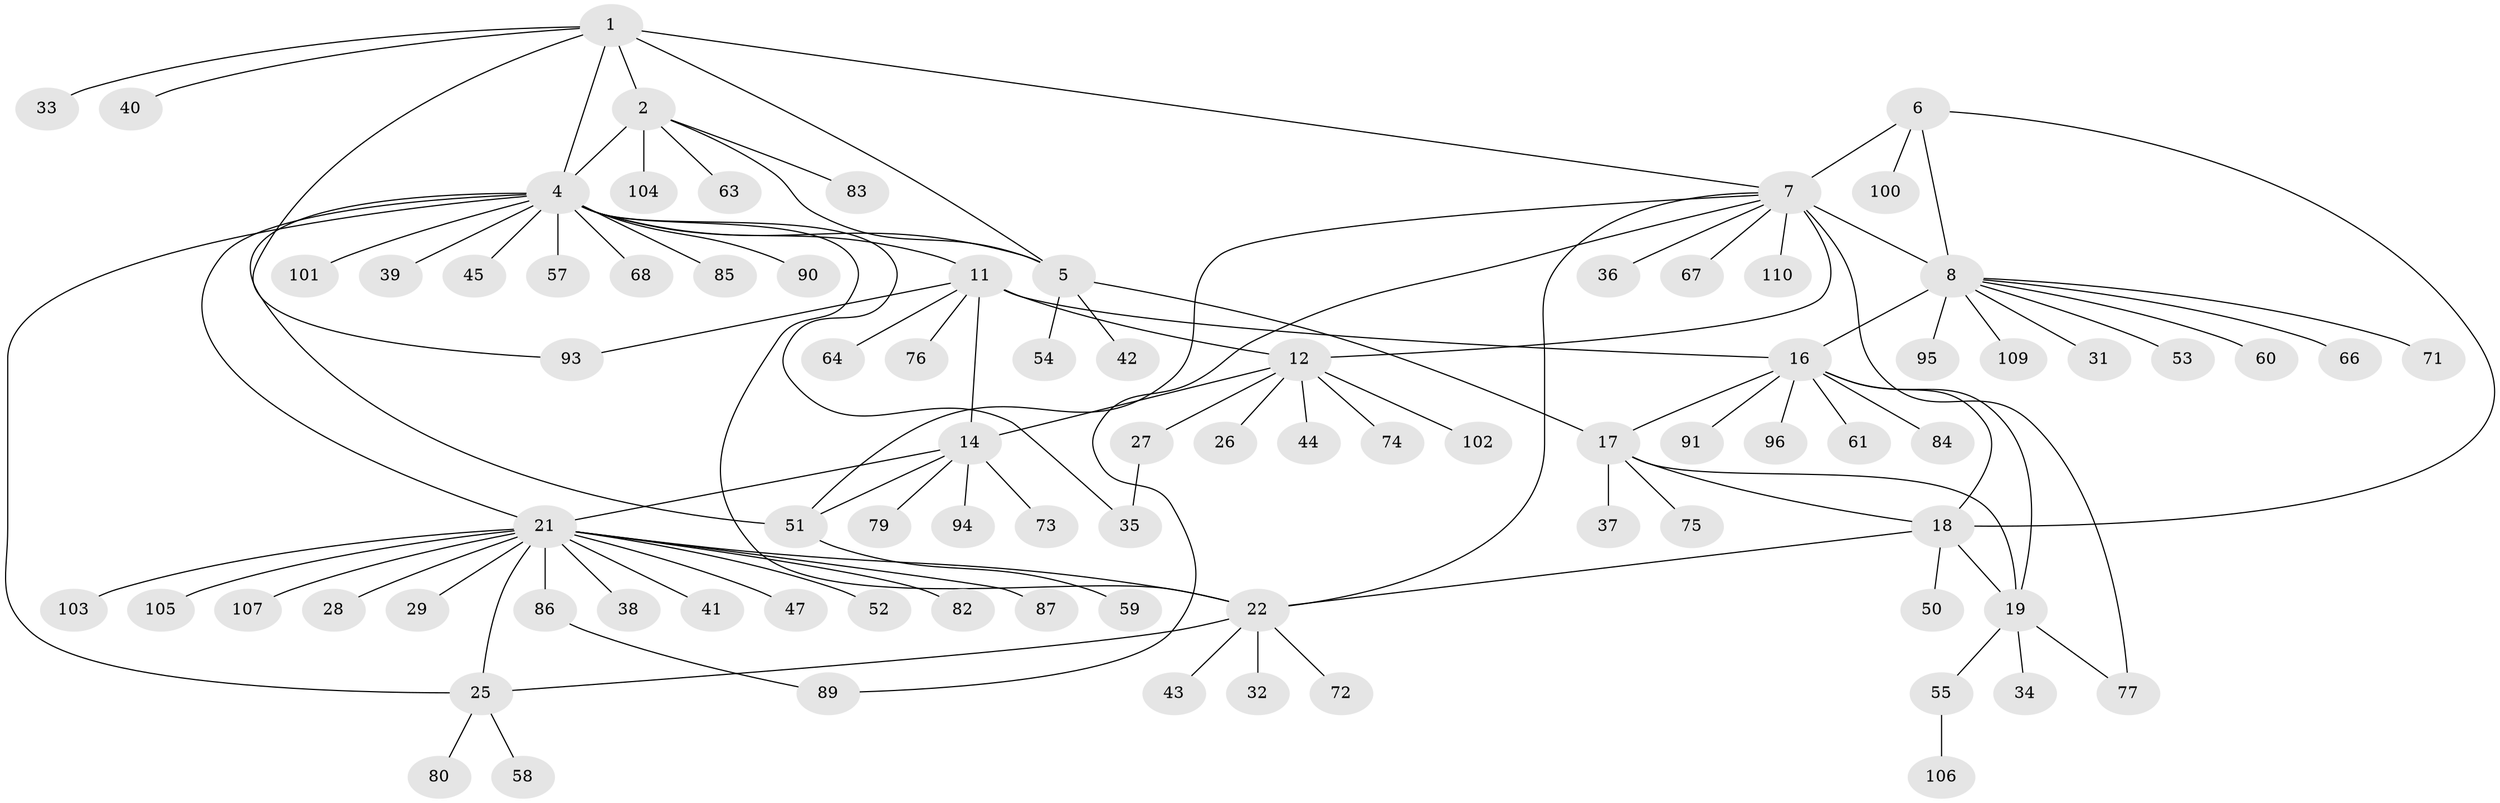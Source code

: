 // Generated by graph-tools (version 1.1) at 2025/52/02/27/25 19:52:18]
// undirected, 85 vertices, 108 edges
graph export_dot {
graph [start="1"]
  node [color=gray90,style=filled];
  1 [super="+3"];
  2 [super="+97"];
  4 [super="+24"];
  5 [super="+30"];
  6 [super="+69"];
  7 [super="+10"];
  8 [super="+9"];
  11 [super="+70"];
  12 [super="+13"];
  14 [super="+15"];
  16 [super="+65"];
  17 [super="+46"];
  18 [super="+20"];
  19 [super="+56"];
  21 [super="+23"];
  22 [super="+98"];
  25 [super="+88"];
  26;
  27;
  28;
  29;
  31;
  32 [super="+49"];
  33;
  34 [super="+92"];
  35 [super="+48"];
  36;
  37;
  38;
  39;
  40;
  41;
  42;
  43;
  44;
  45;
  47;
  50;
  51 [super="+62"];
  52;
  53;
  54;
  55 [super="+108"];
  57 [super="+81"];
  58;
  59;
  60;
  61;
  63;
  64;
  66;
  67;
  68;
  71;
  72;
  73 [super="+78"];
  74;
  75 [super="+99"];
  76;
  77;
  79;
  80;
  82;
  83;
  84;
  85;
  86;
  87;
  89;
  90;
  91;
  93;
  94;
  95;
  96;
  100;
  101;
  102;
  103;
  104;
  105;
  106;
  107;
  109;
  110;
  1 -- 2 [weight=2];
  1 -- 4 [weight=2];
  1 -- 5 [weight=2];
  1 -- 33;
  1 -- 7;
  1 -- 40;
  1 -- 93;
  2 -- 4;
  2 -- 5;
  2 -- 63;
  2 -- 83;
  2 -- 104;
  4 -- 5;
  4 -- 11;
  4 -- 35;
  4 -- 39 [weight=2];
  4 -- 68;
  4 -- 90;
  4 -- 101;
  4 -- 45;
  4 -- 21 [weight=2];
  4 -- 22;
  4 -- 85;
  4 -- 25;
  4 -- 57;
  4 -- 51;
  5 -- 17;
  5 -- 42;
  5 -- 54;
  6 -- 7 [weight=2];
  6 -- 8 [weight=2];
  6 -- 18;
  6 -- 100;
  7 -- 8 [weight=4];
  7 -- 36;
  7 -- 67;
  7 -- 110;
  7 -- 77;
  7 -- 51;
  7 -- 22 [weight=2];
  7 -- 89;
  7 -- 12;
  8 -- 31;
  8 -- 53;
  8 -- 60;
  8 -- 66;
  8 -- 95;
  8 -- 109;
  8 -- 16;
  8 -- 71;
  11 -- 12 [weight=2];
  11 -- 14 [weight=2];
  11 -- 16;
  11 -- 64;
  11 -- 76;
  11 -- 93;
  12 -- 14 [weight=4];
  12 -- 102;
  12 -- 74;
  12 -- 44;
  12 -- 26;
  12 -- 27;
  14 -- 21;
  14 -- 94;
  14 -- 51;
  14 -- 73;
  14 -- 79;
  16 -- 17;
  16 -- 18 [weight=2];
  16 -- 19;
  16 -- 61;
  16 -- 84;
  16 -- 91;
  16 -- 96;
  17 -- 18 [weight=2];
  17 -- 19;
  17 -- 37;
  17 -- 75;
  18 -- 19 [weight=2];
  18 -- 50;
  18 -- 22;
  19 -- 34;
  19 -- 55;
  19 -- 77;
  21 -- 22 [weight=2];
  21 -- 25 [weight=2];
  21 -- 28;
  21 -- 38;
  21 -- 52;
  21 -- 82;
  21 -- 86;
  21 -- 87;
  21 -- 105;
  21 -- 107;
  21 -- 103;
  21 -- 41;
  21 -- 47;
  21 -- 29;
  22 -- 25;
  22 -- 32;
  22 -- 43;
  22 -- 72;
  25 -- 58;
  25 -- 80;
  27 -- 35;
  51 -- 59;
  55 -- 106;
  86 -- 89;
}
